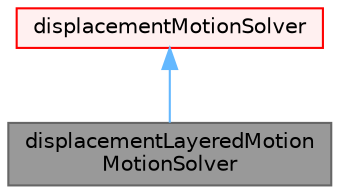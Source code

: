 digraph "displacementLayeredMotionMotionSolver"
{
 // LATEX_PDF_SIZE
  bgcolor="transparent";
  edge [fontname=Helvetica,fontsize=10,labelfontname=Helvetica,labelfontsize=10];
  node [fontname=Helvetica,fontsize=10,shape=box,height=0.2,width=0.4];
  Node1 [id="Node000001",label="displacementLayeredMotion\lMotionSolver",height=0.2,width=0.4,color="gray40", fillcolor="grey60", style="filled", fontcolor="black",tooltip="Mesh motion solver for an (multi-block) extruded fvMesh. Gets given the structure of the mesh blocks ..."];
  Node2 -> Node1 [id="edge1_Node000001_Node000002",dir="back",color="steelblue1",style="solid",tooltip=" "];
  Node2 [id="Node000002",label="displacementMotionSolver",height=0.2,width=0.4,color="red", fillcolor="#FFF0F0", style="filled",URL="$classFoam_1_1displacementMotionSolver.html",tooltip="Virtual base class for displacement motion solver."];
}
